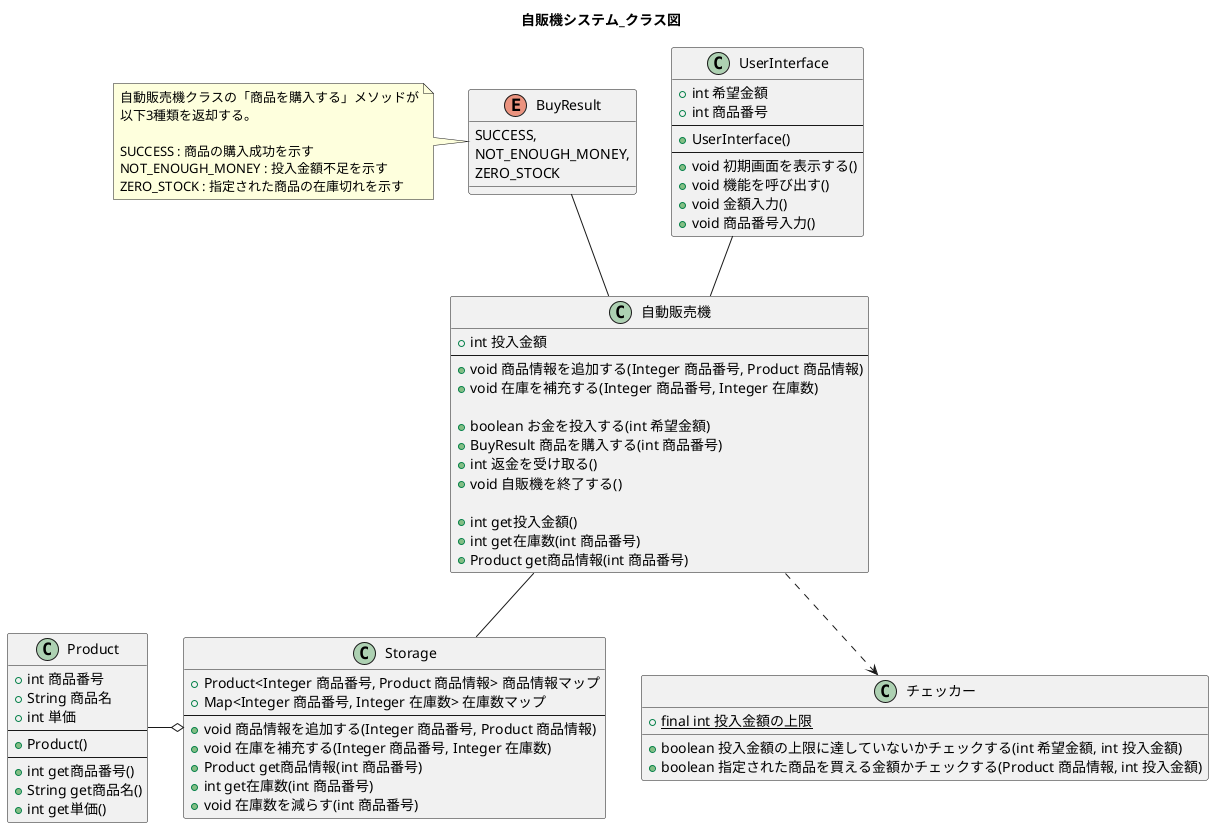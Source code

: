 @startuml
title 自販機システム_クラス図


UserInterface -- 自動販売機
自動販売機 -- Storage
自動販売機 ..> チェッカー
BuyResult -- 自動販売機
Product -o Storage


class UserInterface {
    +int 希望金額
    +int 商品番号
    --
    +UserInterface()
    --
    +void 初期画面を表示する()
    +void 機能を呼び出す()
    +void 金額入力()
    +void 商品番号入力() 
    /'
    1,2,3,9以外ならここでfalseを返し、エラーメッセージ00を表示
    '/
}

class 自動販売機 {
    +int 投入金額
    --
    +void 商品情報を追加する(Integer 商品番号, Product 商品情報)
    +void 在庫を補充する(Integer 商品番号, Integer 在庫数)

    +boolean お金を投入する(int 希望金額)
    +BuyResult 商品を購入する(int 商品番号)
    +int 返金を受け取る()
    +void 自販機を終了する()

    +int get投入金額()
    +int get在庫数(int 商品番号)
    +Product get商品情報(int 商品番号)
}

enum BuyResult {
    SUCCESS,
    NOT_ENOUGH_MONEY,
    ZERO_STOCK
}

note left of BuyResult
自動販売機クラスの「商品を購入する」メソッドが
以下3種類を返却する。

SUCCESS : 商品の購入成功を示す
NOT_ENOUGH_MONEY : 投入金額不足を示す
ZERO_STOCK : 指定された商品の在庫切れを示す
end note


class チェッカー{
    +{static}final int 投入金額の上限
    +boolean 投入金額の上限に達していないかチェックする(int 希望金額, int 投入金額)
    +boolean 指定された商品を買える金額かチェックする(Product 商品情報, int 投入金額)
}

class Storage {
    +Product<Integer 商品番号, Product 商品情報> 商品情報マップ
    +Map<Integer 商品番号, Integer 在庫数> 在庫数マップ
    --
    +void 商品情報を追加する(Integer 商品番号, Product 商品情報)
    +void 在庫を補充する(Integer 商品番号, Integer 在庫数)
    +Product get商品情報(int 商品番号)
    +int get在庫数(int 商品番号)
    +void 在庫数を減らす(int 商品番号)
}

class Product {
    +int 商品番号
    +String 商品名
    +int 単価
    --
    +Product()
    --
    +int get商品番号()
    +String get商品名()
    +int get単価()
}

@enduml